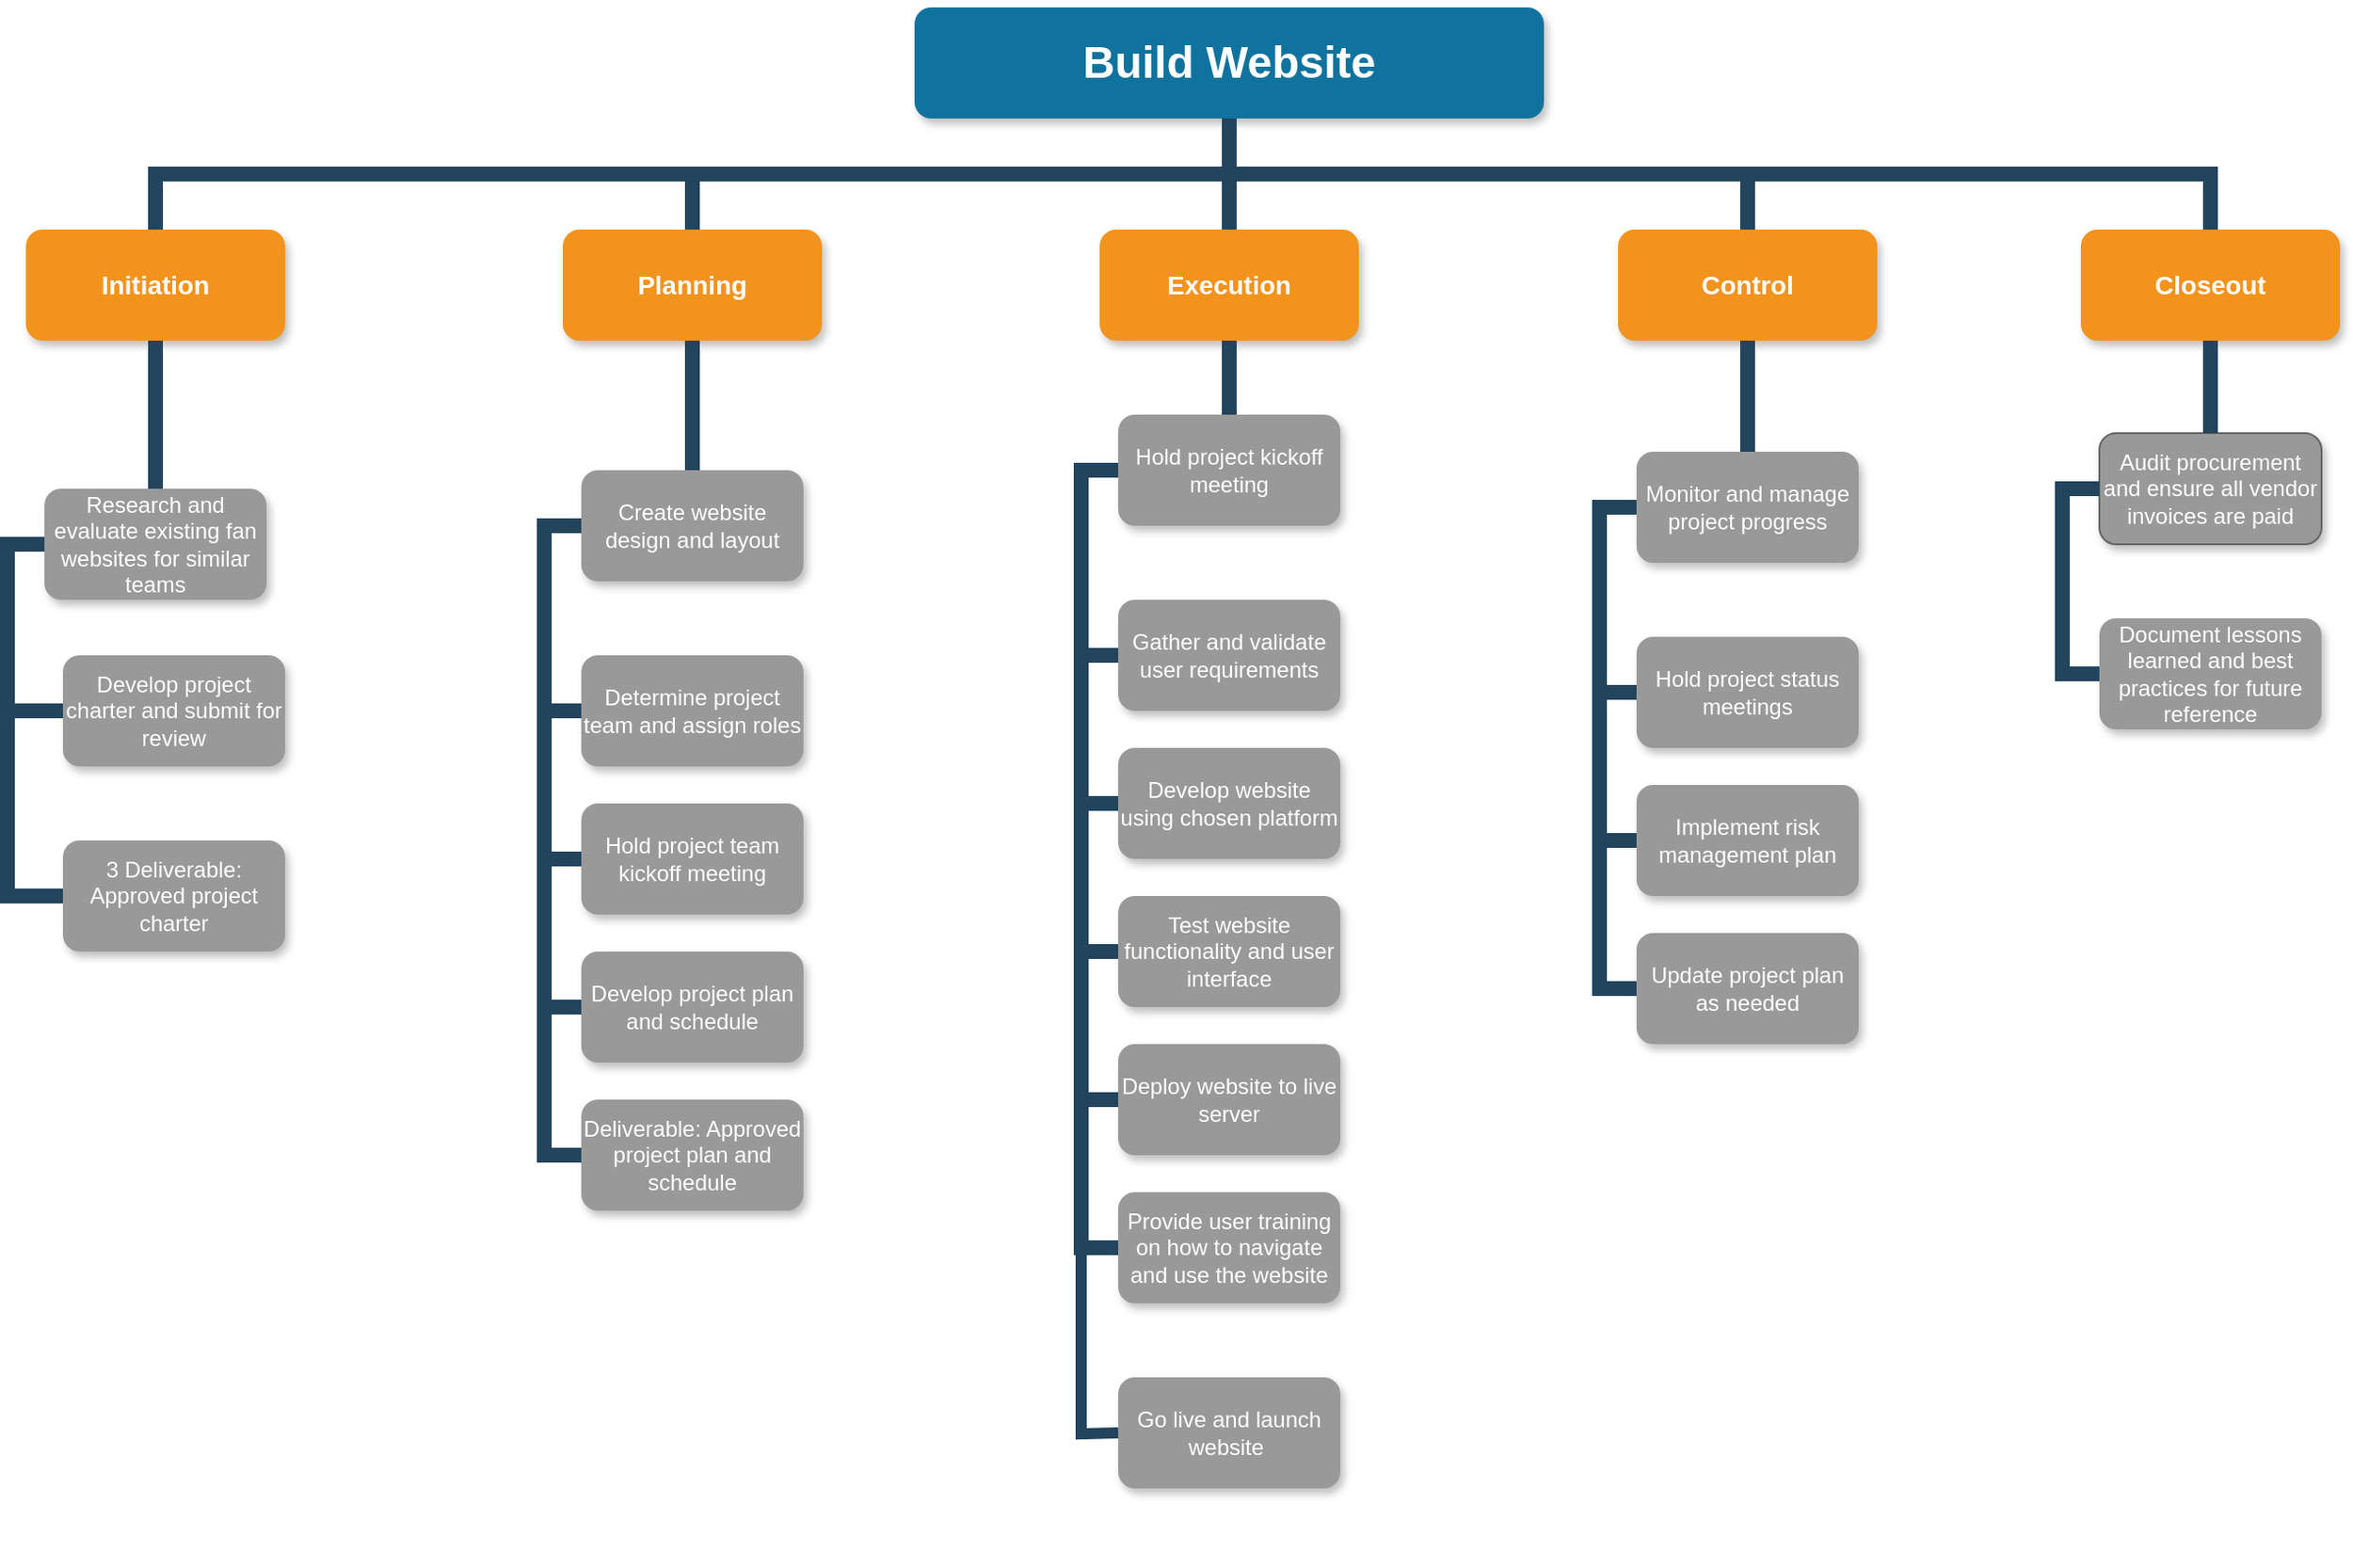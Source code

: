 <mxfile version="20.7.4" type="device"><diagram name="Page-1" id="64c3da0e-402f-94eb-ee01-a36477274f13"><mxGraphModel dx="1384" dy="878" grid="1" gridSize="10" guides="1" tooltips="1" connect="1" arrows="1" fold="1" page="1" pageScale="1" pageWidth="1169" pageHeight="826" background="none" math="0" shadow="0"><root><mxCell id="0"/><mxCell id="1" parent="0"/><mxCell id="2" value="Build Website" style="whiteSpace=wrap;rounded=1;shadow=1;fillColor=#10739E;strokeColor=none;fontColor=#FFFFFF;fontStyle=1;fontSize=24" parent="1" vertex="1"><mxGeometry x="860" y="50" width="340" height="60" as="geometry"/></mxCell><mxCell id="3" value="Initiation" style="whiteSpace=wrap;rounded=1;fillColor=#F2931E;strokeColor=none;shadow=1;fontColor=#FFFFFF;fontStyle=1;fontSize=14" parent="1" vertex="1"><mxGeometry x="380" y="170.0" width="140" height="60" as="geometry"/></mxCell><mxCell id="4" value="Planning" style="whiteSpace=wrap;rounded=1;fillColor=#F2931E;strokeColor=none;shadow=1;fontColor=#FFFFFF;fontStyle=1;fontSize=14" parent="1" vertex="1"><mxGeometry x="670" y="170.0" width="140" height="60" as="geometry"/></mxCell><mxCell id="6" value="Execution" style="whiteSpace=wrap;rounded=1;fillColor=#F2931E;strokeColor=none;shadow=1;fontColor=#FFFFFF;fontStyle=1;fontSize=14" parent="1" vertex="1"><mxGeometry x="960" y="170.0" width="140" height="60" as="geometry"/></mxCell><mxCell id="7" value="Control" style="whiteSpace=wrap;rounded=1;fillColor=#F2931E;strokeColor=none;shadow=1;fontColor=#FFFFFF;fontStyle=1;fontSize=14" parent="1" vertex="1"><mxGeometry x="1240" y="170.0" width="140" height="60" as="geometry"/></mxCell><mxCell id="8" value="Closeout" style="whiteSpace=wrap;rounded=1;fillColor=#F2931E;strokeColor=none;shadow=1;fontColor=#FFFFFF;fontStyle=1;fontSize=14" parent="1" vertex="1"><mxGeometry x="1490" y="170.0" width="140" height="60" as="geometry"/></mxCell><mxCell id="10" value="Research and evaluate existing fan websites for similar teams" style="whiteSpace=wrap;rounded=1;fillColor=#999999;strokeColor=none;shadow=1;fontColor=#FFFFFF;" parent="1" vertex="1"><mxGeometry x="390" y="310.0" width="120" height="60" as="geometry"/></mxCell><mxCell id="23" value="Develop project charter and submit for review" style="whiteSpace=wrap;rounded=1;fillColor=#999999;strokeColor=none;shadow=1;fontColor=#FFFFFF;fontStyle=0" parent="1" vertex="1"><mxGeometry x="400.0" y="400.0" width="120" height="60" as="geometry"/></mxCell><mxCell id="25" value="3 Deliverable: Approved project charter" style="whiteSpace=wrap;rounded=1;fillColor=#999999;strokeColor=none;shadow=1;fontColor=#FFFFFF;fontStyle=0" parent="1" vertex="1"><mxGeometry x="400.0" y="500.0" width="120" height="60" as="geometry"/></mxCell><mxCell id="44" value="Create website design and layout" style="whiteSpace=wrap;rounded=1;fillColor=#999999;strokeColor=none;shadow=1;fontColor=#FFFFFF;" parent="1" vertex="1"><mxGeometry x="680.0" y="300.0" width="120" height="60" as="geometry"/></mxCell><mxCell id="50" value="Determine project team and assign roles" style="whiteSpace=wrap;rounded=1;fillColor=#999999;strokeColor=none;shadow=1;fontColor=#FFFFFF;fontStyle=0" parent="1" vertex="1"><mxGeometry x="680.0" y="400.0" width="120" height="60" as="geometry"/></mxCell><mxCell id="51" value="Hold project team kickoff meeting" style="whiteSpace=wrap;rounded=1;fillColor=#999999;strokeColor=none;shadow=1;fontColor=#FFFFFF;fontStyle=0" parent="1" vertex="1"><mxGeometry x="680.0" y="480.0" width="120" height="60" as="geometry"/></mxCell><mxCell id="52" value="Develop project plan and schedule" style="whiteSpace=wrap;rounded=1;fillColor=#999999;strokeColor=none;shadow=1;fontColor=#FFFFFF;fontStyle=0" parent="1" vertex="1"><mxGeometry x="680.0" y="560.0" width="120" height="60" as="geometry"/></mxCell><mxCell id="53" value="Deliverable: Approved project plan and schedule" style="whiteSpace=wrap;rounded=1;fillColor=#999999;strokeColor=none;shadow=1;fontColor=#FFFFFF;fontStyle=0" parent="1" vertex="1"><mxGeometry x="680.0" y="640.0" width="120" height="60" as="geometry"/></mxCell><mxCell id="103" value="" style="edgeStyle=elbowEdgeStyle;elbow=vertical;rounded=0;fontColor=#000000;endArrow=none;endFill=0;strokeWidth=8;strokeColor=#23445D;" parent="1" source="3" target="10" edge="1"><mxGeometry width="100" height="100" relative="1" as="geometry"><mxPoint x="240" y="290" as="sourcePoint"/><mxPoint x="340" y="190" as="targetPoint"/></mxGeometry></mxCell><mxCell id="105" value="" style="edgeStyle=elbowEdgeStyle;elbow=horizontal;rounded=0;fontColor=#000000;endArrow=none;endFill=0;strokeWidth=8;strokeColor=#23445D;" parent="1" source="10" target="23" edge="1"><mxGeometry width="100" height="100" relative="1" as="geometry"><mxPoint x="330" y="490" as="sourcePoint"/><mxPoint x="430" y="390" as="targetPoint"/><Array as="points"><mxPoint x="370" y="390"/></Array></mxGeometry></mxCell><mxCell id="110" value="" style="edgeStyle=elbowEdgeStyle;elbow=horizontal;rounded=0;fontColor=#000000;endArrow=none;endFill=0;strokeWidth=8;strokeColor=#23445D;" parent="1" source="10" target="25" edge="1"><mxGeometry width="100" height="100" relative="1" as="geometry"><mxPoint x="430" y="380" as="sourcePoint"/><mxPoint x="430" y="480" as="targetPoint"/><Array as="points"><mxPoint x="370" y="440"/></Array></mxGeometry></mxCell><mxCell id="117" value="" style="edgeStyle=elbowEdgeStyle;elbow=vertical;rounded=0;fontColor=#000000;endArrow=none;endFill=0;strokeWidth=8;strokeColor=#23445D;" parent="1" source="4" target="44" edge="1"><mxGeometry width="100" height="100" relative="1" as="geometry"><mxPoint x="380" y="240.0" as="sourcePoint"/><mxPoint x="480" y="310" as="targetPoint"/></mxGeometry></mxCell><mxCell id="123" value="" style="edgeStyle=elbowEdgeStyle;elbow=horizontal;rounded=0;fontColor=#000000;endArrow=none;endFill=0;strokeWidth=8;strokeColor=#23445D;" parent="1" source="44" target="50" edge="1"><mxGeometry width="100" height="100" relative="1" as="geometry"><mxPoint x="650" y="330.0" as="sourcePoint"/><mxPoint x="660.0" y="430" as="targetPoint"/><Array as="points"><mxPoint x="660" y="380"/></Array></mxGeometry></mxCell><mxCell id="124" value="" style="edgeStyle=elbowEdgeStyle;elbow=horizontal;rounded=0;fontColor=#000000;endArrow=none;endFill=0;strokeWidth=8;strokeColor=#23445D;" parent="1" source="44" target="51" edge="1"><mxGeometry width="100" height="100" relative="1" as="geometry"><mxPoint x="660" y="330" as="sourcePoint"/><mxPoint x="660.0" y="510" as="targetPoint"/><Array as="points"><mxPoint x="660" y="420"/></Array></mxGeometry></mxCell><mxCell id="126" value="" style="edgeStyle=elbowEdgeStyle;elbow=horizontal;rounded=0;fontColor=#000000;endArrow=none;endFill=0;strokeWidth=8;strokeColor=#23445D;" parent="1" source="44" target="53" edge="1"><mxGeometry width="100" height="100" relative="1" as="geometry"><mxPoint x="660" y="330" as="sourcePoint"/><mxPoint x="660" y="670" as="targetPoint"/><Array as="points"><mxPoint x="660" y="500"/></Array></mxGeometry></mxCell><mxCell id="127" value="" style="edgeStyle=elbowEdgeStyle;elbow=horizontal;rounded=0;fontColor=#000000;endArrow=none;endFill=0;strokeWidth=8;strokeColor=#23445D;" parent="1" source="44" target="52" edge="1"><mxGeometry width="100" height="100" relative="1" as="geometry"><mxPoint x="660" y="330" as="sourcePoint"/><mxPoint x="660.0" y="590" as="targetPoint"/><Array as="points"><mxPoint x="660" y="470"/></Array></mxGeometry></mxCell><mxCell id="134" value="Hold project kickoff meeting" style="whiteSpace=wrap;rounded=1;fillColor=#999999;strokeColor=none;shadow=1;fontColor=#FFFFFF;" parent="1" vertex="1"><mxGeometry x="970.0" y="270.0" width="120" height="60" as="geometry"/></mxCell><mxCell id="140" value="Gather and validate user requirements" style="whiteSpace=wrap;rounded=1;fillColor=#999999;strokeColor=none;shadow=1;fontColor=#FFFFFF;fontStyle=0" parent="1" vertex="1"><mxGeometry x="970.0" y="370.0" width="120" height="60" as="geometry"/></mxCell><mxCell id="141" value="Develop website using chosen platform" style="whiteSpace=wrap;rounded=1;fillColor=#999999;strokeColor=none;shadow=1;fontColor=#FFFFFF;fontStyle=0" parent="1" vertex="1"><mxGeometry x="970.0" y="450.0" width="120" height="60" as="geometry"/></mxCell><mxCell id="142" value="Test website functionality and user interface" style="whiteSpace=wrap;rounded=1;fillColor=#999999;strokeColor=none;shadow=1;fontColor=#FFFFFF;fontStyle=0" parent="1" vertex="1"><mxGeometry x="970.0" y="530.0" width="120" height="60" as="geometry"/></mxCell><mxCell id="143" value="Deploy website to live server" style="whiteSpace=wrap;rounded=1;fillColor=#999999;strokeColor=none;shadow=1;fontColor=#FFFFFF;fontStyle=0" parent="1" vertex="1"><mxGeometry x="970.0" y="610.0" width="120" height="60" as="geometry"/></mxCell><mxCell id="144" value="Provide user training on how to navigate and use the website" style="whiteSpace=wrap;rounded=1;fillColor=#999999;strokeColor=none;shadow=1;fontColor=#FFFFFF;fontStyle=0" parent="1" vertex="1"><mxGeometry x="970.0" y="690.0" width="120" height="60" as="geometry"/></mxCell><mxCell id="150" value="" style="edgeStyle=elbowEdgeStyle;elbow=horizontal;rounded=0;fontColor=#000000;endArrow=none;endFill=0;strokeWidth=8;strokeColor=#23445D;" parent="1" source="134" target="140" edge="1"><mxGeometry width="100" height="100" relative="1" as="geometry"><mxPoint x="940" y="300.0" as="sourcePoint"/><mxPoint x="950.0" y="400" as="targetPoint"/><Array as="points"><mxPoint x="950" y="350"/></Array></mxGeometry></mxCell><mxCell id="151" value="" style="edgeStyle=elbowEdgeStyle;elbow=horizontal;rounded=0;fontColor=#000000;endArrow=none;endFill=0;strokeWidth=8;strokeColor=#23445D;" parent="1" source="134" target="141" edge="1"><mxGeometry width="100" height="100" relative="1" as="geometry"><mxPoint x="950" y="300" as="sourcePoint"/><mxPoint x="950.0" y="480" as="targetPoint"/><Array as="points"><mxPoint x="950" y="390"/></Array></mxGeometry></mxCell><mxCell id="152" value="" style="edgeStyle=elbowEdgeStyle;elbow=horizontal;rounded=0;fontColor=#000000;endArrow=none;endFill=0;strokeWidth=8;strokeColor=#23445D;" parent="1" source="134" target="144" edge="1"><mxGeometry width="100" height="100" relative="1" as="geometry"><mxPoint x="950" y="300" as="sourcePoint"/><mxPoint x="950" y="720" as="targetPoint"/><Array as="points"><mxPoint x="950" y="780"/><mxPoint x="950" y="510"/></Array></mxGeometry></mxCell><mxCell id="153" value="" style="edgeStyle=elbowEdgeStyle;elbow=horizontal;rounded=0;fontColor=#000000;endArrow=none;endFill=0;strokeWidth=8;strokeColor=#23445D;" parent="1" source="134" target="143" edge="1"><mxGeometry width="100" height="100" relative="1" as="geometry"><mxPoint x="950" y="300" as="sourcePoint"/><mxPoint x="950" y="640" as="targetPoint"/><Array as="points"><mxPoint x="950" y="470"/></Array></mxGeometry></mxCell><mxCell id="154" value="" style="edgeStyle=elbowEdgeStyle;elbow=horizontal;rounded=0;fontColor=#000000;endArrow=none;endFill=0;strokeWidth=8;strokeColor=#23445D;" parent="1" source="134" target="142" edge="1"><mxGeometry width="100" height="100" relative="1" as="geometry"><mxPoint x="950" y="300" as="sourcePoint"/><mxPoint x="950.0" y="560" as="targetPoint"/><Array as="points"><mxPoint x="950" y="440"/></Array></mxGeometry></mxCell><mxCell id="156" value="Monitor and manage project progress" style="whiteSpace=wrap;rounded=1;fillColor=#999999;strokeColor=none;shadow=1;fontColor=#FFFFFF;" parent="1" vertex="1"><mxGeometry x="1250.0" y="290.0" width="120" height="60" as="geometry"/></mxCell><mxCell id="162" value="Hold project status meetings" style="whiteSpace=wrap;rounded=1;fillColor=#999999;strokeColor=none;shadow=1;fontColor=#FFFFFF;fontStyle=0" parent="1" vertex="1"><mxGeometry x="1250.0" y="390.0" width="120" height="60" as="geometry"/></mxCell><mxCell id="163" value="Implement risk management plan" style="whiteSpace=wrap;rounded=1;fillColor=#999999;strokeColor=none;shadow=1;fontColor=#FFFFFF;fontStyle=0" parent="1" vertex="1"><mxGeometry x="1250.0" y="470.0" width="120" height="60" as="geometry"/></mxCell><mxCell id="164" value="Update project plan as needed" style="whiteSpace=wrap;rounded=1;fillColor=#999999;strokeColor=none;shadow=1;fontColor=#FFFFFF;fontStyle=0" parent="1" vertex="1"><mxGeometry x="1250.0" y="550.0" width="120" height="60" as="geometry"/></mxCell><mxCell id="172" value="" style="edgeStyle=elbowEdgeStyle;elbow=horizontal;rounded=0;fontColor=#000000;endArrow=none;endFill=0;strokeWidth=8;strokeColor=#23445D;" parent="1" source="156" target="162" edge="1"><mxGeometry width="100" height="100" relative="1" as="geometry"><mxPoint x="1220" y="320.0" as="sourcePoint"/><mxPoint x="1230.0" y="420.0" as="targetPoint"/><Array as="points"><mxPoint x="1230" y="370.0"/></Array></mxGeometry></mxCell><mxCell id="173" value="" style="edgeStyle=elbowEdgeStyle;elbow=horizontal;rounded=0;fontColor=#000000;endArrow=none;endFill=0;strokeWidth=8;strokeColor=#23445D;" parent="1" source="156" target="163" edge="1"><mxGeometry width="100" height="100" relative="1" as="geometry"><mxPoint x="1230" y="320.0" as="sourcePoint"/><mxPoint x="1230.0" y="500.0" as="targetPoint"/><Array as="points"><mxPoint x="1230" y="410.0"/></Array></mxGeometry></mxCell><mxCell id="176" value="" style="edgeStyle=elbowEdgeStyle;elbow=horizontal;rounded=0;fontColor=#000000;endArrow=none;endFill=0;strokeWidth=8;strokeColor=#23445D;" parent="1" source="156" target="164" edge="1"><mxGeometry width="100" height="100" relative="1" as="geometry"><mxPoint x="1230" y="320.0" as="sourcePoint"/><mxPoint x="1230.0" y="580.0" as="targetPoint"/><Array as="points"><mxPoint x="1230" y="460.0"/></Array></mxGeometry></mxCell><mxCell id="178" value="Audit procurement and ensure all vendor invoices are paid" style="whiteSpace=wrap;rounded=1;shadow=1;fillColor=#999999;fontColor=#FFFFFF;strokeColor=#666666;" parent="1" vertex="1"><mxGeometry x="1500.0" y="280.0" width="120" height="60" as="geometry"/></mxCell><mxCell id="184" value="Document lessons learned and best practices for future reference" style="whiteSpace=wrap;rounded=1;fillColor=#999999;strokeColor=none;shadow=1;fontColor=#FFFFFF;fontStyle=0" parent="1" vertex="1"><mxGeometry x="1500.0" y="380.0" width="120" height="60" as="geometry"/></mxCell><mxCell id="194" value="" style="edgeStyle=elbowEdgeStyle;elbow=horizontal;rounded=0;fontColor=#000000;endArrow=none;endFill=0;strokeWidth=8;strokeColor=#23445D;" parent="1" source="178" target="184" edge="1"><mxGeometry width="100" height="100" relative="1" as="geometry"><mxPoint x="1470" y="310.0" as="sourcePoint"/><mxPoint x="1480.0" y="410.0" as="targetPoint"/><Array as="points"><mxPoint x="1480" y="360.0"/></Array></mxGeometry></mxCell><mxCell id="222" value="" style="edgeStyle=elbowEdgeStyle;elbow=vertical;rounded=0;fontColor=#000000;endArrow=none;endFill=0;strokeWidth=8;strokeColor=#23445D;" parent="1" source="6" target="134" edge="1"><mxGeometry width="100" height="100" relative="1" as="geometry"><mxPoint x="1090" y="280" as="sourcePoint"/><mxPoint x="1190" y="180" as="targetPoint"/></mxGeometry></mxCell><mxCell id="224" value="" style="edgeStyle=elbowEdgeStyle;elbow=vertical;rounded=0;fontColor=#000000;endArrow=none;endFill=0;strokeWidth=8;strokeColor=#23445D;" parent="1" source="7" target="156" edge="1"><mxGeometry width="100" height="100" relative="1" as="geometry"><mxPoint x="1400" y="290" as="sourcePoint"/><mxPoint x="1500" y="190" as="targetPoint"/></mxGeometry></mxCell><mxCell id="226" value="" style="edgeStyle=elbowEdgeStyle;elbow=vertical;rounded=0;fontColor=#000000;endArrow=none;endFill=0;strokeWidth=8;strokeColor=#23445D;" parent="1" source="8" target="178" edge="1"><mxGeometry width="100" height="100" relative="1" as="geometry"><mxPoint x="1630" y="290" as="sourcePoint"/><mxPoint x="1730" y="190" as="targetPoint"/></mxGeometry></mxCell><mxCell id="229" value="" style="edgeStyle=elbowEdgeStyle;elbow=vertical;rounded=0;fontColor=#000000;endArrow=none;endFill=0;strokeWidth=8;strokeColor=#23445D;" parent="1" source="2" target="3" edge="1"><mxGeometry width="100" height="100" relative="1" as="geometry"><mxPoint x="540" y="140" as="sourcePoint"/><mxPoint x="640" y="40" as="targetPoint"/></mxGeometry></mxCell><mxCell id="230" value="" style="edgeStyle=elbowEdgeStyle;elbow=vertical;rounded=0;fontColor=#000000;endArrow=none;endFill=0;strokeWidth=8;strokeColor=#23445D;" parent="1" source="2" target="4" edge="1"><mxGeometry width="100" height="100" relative="1" as="geometry"><mxPoint x="550" y="150" as="sourcePoint"/><mxPoint x="650" y="50" as="targetPoint"/></mxGeometry></mxCell><mxCell id="231" value="" style="edgeStyle=elbowEdgeStyle;elbow=vertical;rounded=0;fontColor=#000000;endArrow=none;endFill=0;strokeWidth=8;strokeColor=#23445D;" parent="1" source="2" target="6" edge="1"><mxGeometry width="100" height="100" relative="1" as="geometry"><mxPoint x="560" y="160" as="sourcePoint"/><mxPoint x="660" y="60" as="targetPoint"/></mxGeometry></mxCell><mxCell id="232" value="" style="edgeStyle=elbowEdgeStyle;elbow=vertical;rounded=0;fontColor=#000000;endArrow=none;endFill=0;strokeWidth=8;strokeColor=#23445D;" parent="1" source="2" target="7" edge="1"><mxGeometry width="100" height="100" relative="1" as="geometry"><mxPoint x="570" y="170" as="sourcePoint"/><mxPoint x="670" y="70" as="targetPoint"/></mxGeometry></mxCell><mxCell id="233" value="" style="edgeStyle=elbowEdgeStyle;elbow=vertical;rounded=0;fontColor=#000000;endArrow=none;endFill=0;strokeWidth=8;strokeColor=#23445D;" parent="1" source="2" target="8" edge="1"><mxGeometry width="100" height="100" relative="1" as="geometry"><mxPoint x="580" y="180" as="sourcePoint"/><mxPoint x="680" y="80" as="targetPoint"/></mxGeometry></mxCell><mxCell id="V_ZeOrKvI0cbwwHZ4YbU-246" style="edgeStyle=orthogonalEdgeStyle;rounded=0;jumpSize=8;orthogonalLoop=1;jettySize=auto;html=1;strokeColor=#23445d;strokeWidth=6;endArrow=none;endFill=0;" edge="1" parent="1"><mxGeometry relative="1" as="geometry"><mxPoint x="950" y="720" as="targetPoint"/><mxPoint x="970.0" y="820" as="sourcePoint"/></mxGeometry></mxCell><mxCell id="V_ZeOrKvI0cbwwHZ4YbU-247" value="&#10;&#10;&#10;&#10;Go live and launch website &#10;&#10;&#10;&#10;" style="whiteSpace=wrap;rounded=1;fillColor=#999999;strokeColor=none;shadow=1;fontColor=#FFFFFF;fontStyle=0" vertex="1" parent="1"><mxGeometry x="970.0" y="790.0" width="120" height="60" as="geometry"/></mxCell></root></mxGraphModel></diagram></mxfile>